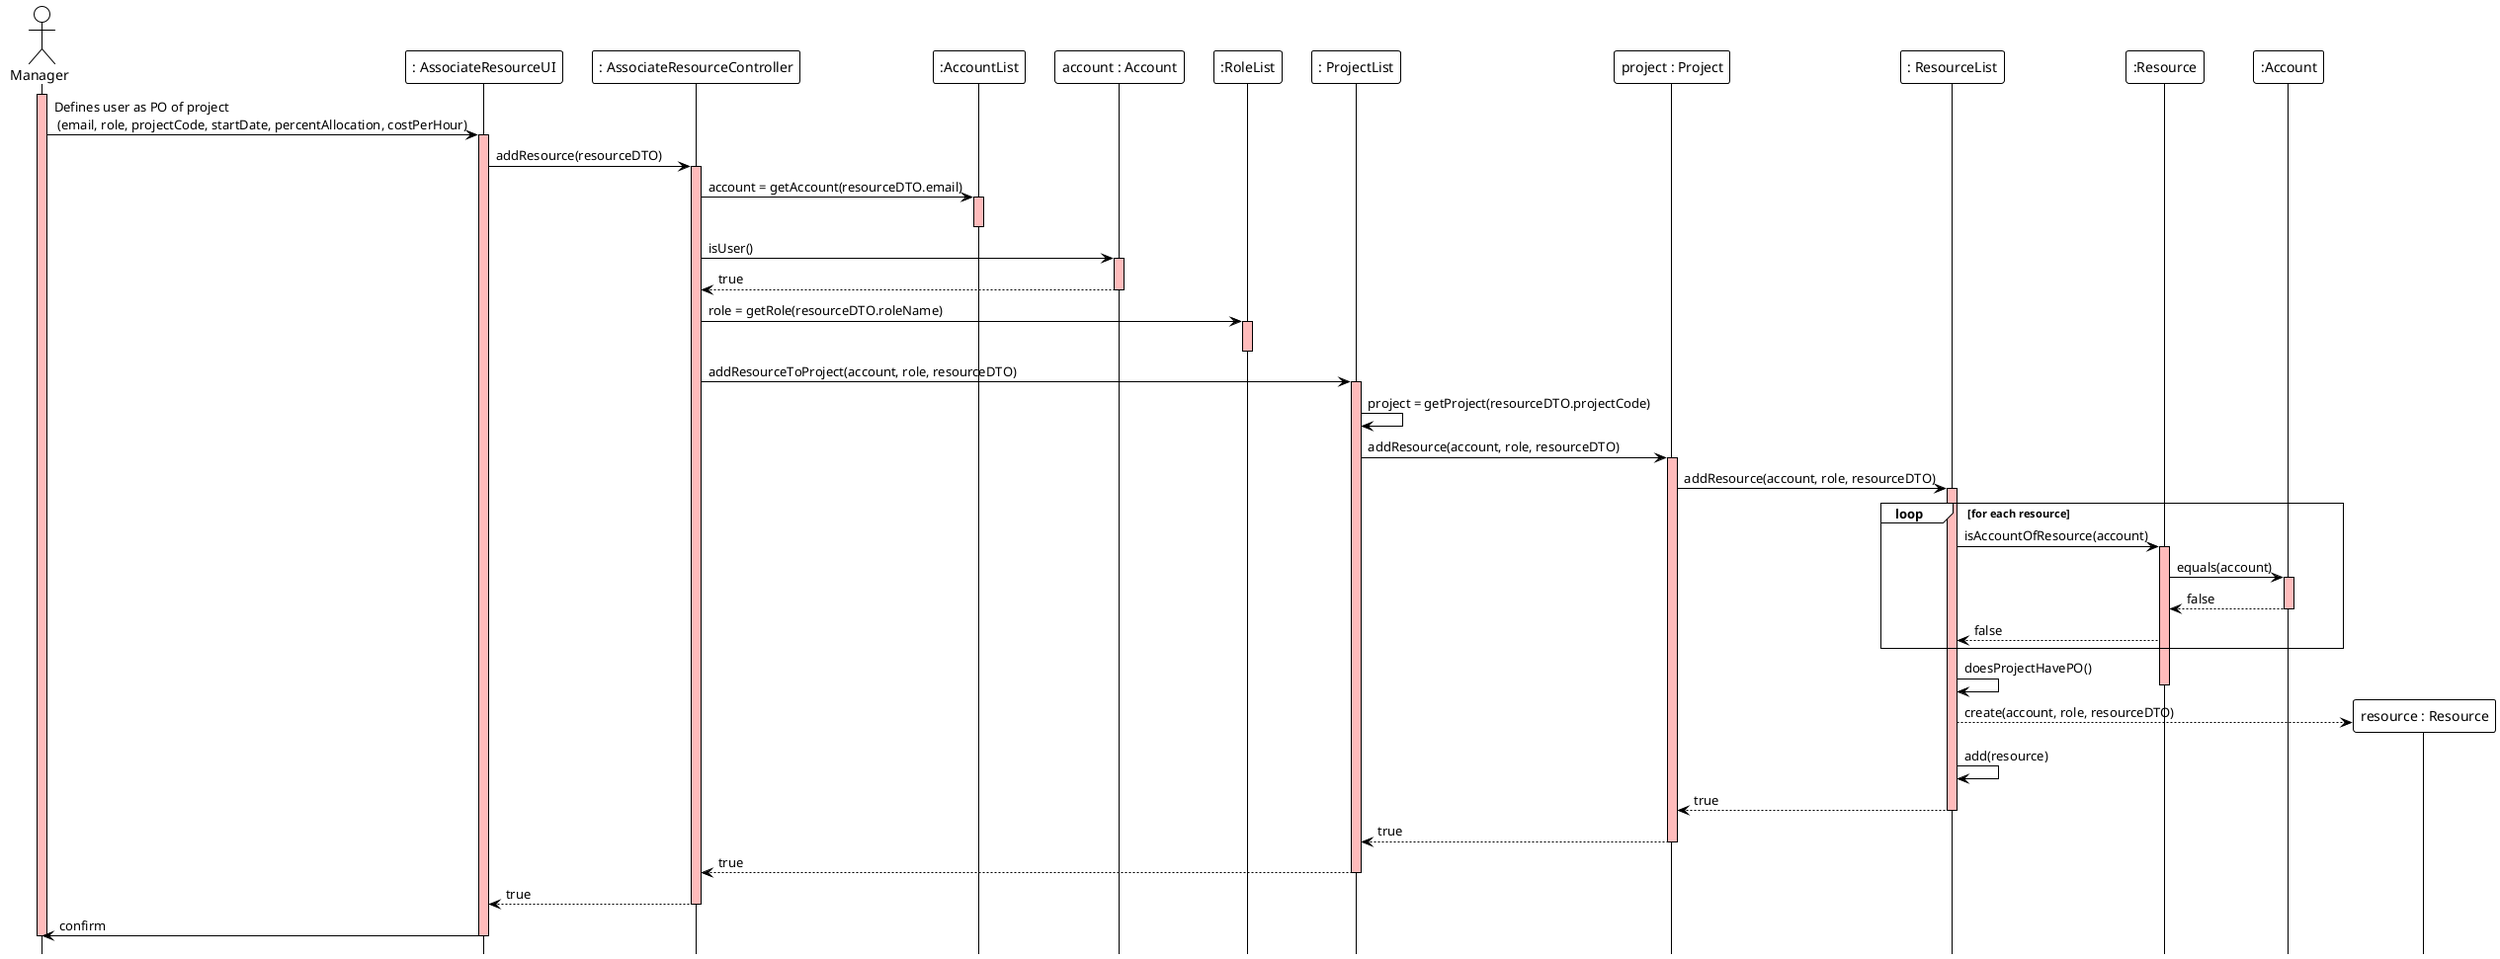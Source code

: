 @startuml
!theme plain
hide footbox

Actor Manager
participant ": AssociateResourceUI" as UI
participant ": AssociateResourceController" as Controller
participant ":AccountList" as AccountList
participant "account : Account" as account
participant ":RoleList" as RoleList
participant ": ProjectList" as ProjectList
participant "project : Project" as project
participant ": ResourceList" as ResourceList
participant ":Resource" as ResourceClass
participant ":Account" as AccountClass
participant "resource : Resource" as resource

activate Manager #FFBBBB
Manager -> UI : Defines user as PO of project\n (email, role, projectCode, startDate, percentAllocation, costPerHour)

activate UI #FFBBBB
UI -> Controller : addResource(resourceDTO)

activate Controller #FFBBBB
Controller -> AccountList : account = getAccount(resourceDTO.email)
activate AccountList #FFBBBB
deactivate AccountList

Controller -> account : isUser()
activate account #FFBBBB
account --> Controller : true
deactivate account

Controller -> RoleList : role = getRole(resourceDTO.roleName)
activate RoleList #FFBBBB
deactivate RoleList

Controller -> ProjectList : addResourceToProject(account, role, resourceDTO)

activate ProjectList #FFBBBB
ProjectList -> ProjectList : project = getProject(resourceDTO.projectCode)
ProjectList -> project : addResource(account, role, resourceDTO)

activate project #FFBBBB
project -> ResourceList : addResource(account, role, resourceDTO)

activate ResourceList #FFBBBB

loop for each resource
ResourceList -> ResourceClass : isAccountOfResource(account)
activate ResourceClass #FFBBBB
ResourceClass -> AccountClass : equals(account)
activate AccountClass #FFBBBB
AccountClass --> ResourceClass : false
deactivate AccountClass
ResourceClass --> ResourceList: false
end

ResourceList -> ResourceList: doesProjectHavePO()

deactivate ResourceClass

ResourceList --> resource ** : create(account, role, resourceDTO)
ResourceList -> ResourceList : add(resource)
ResourceList --> project: true
deactivate ResourceList

project --> ProjectList: true
deactivate project

ProjectList --> Controller : true
deactivate ProjectList

Controller --> UI : true
deactivate Controller

UI -> Manager : confirm
deactivate UI

deactivate Manager

@enduml